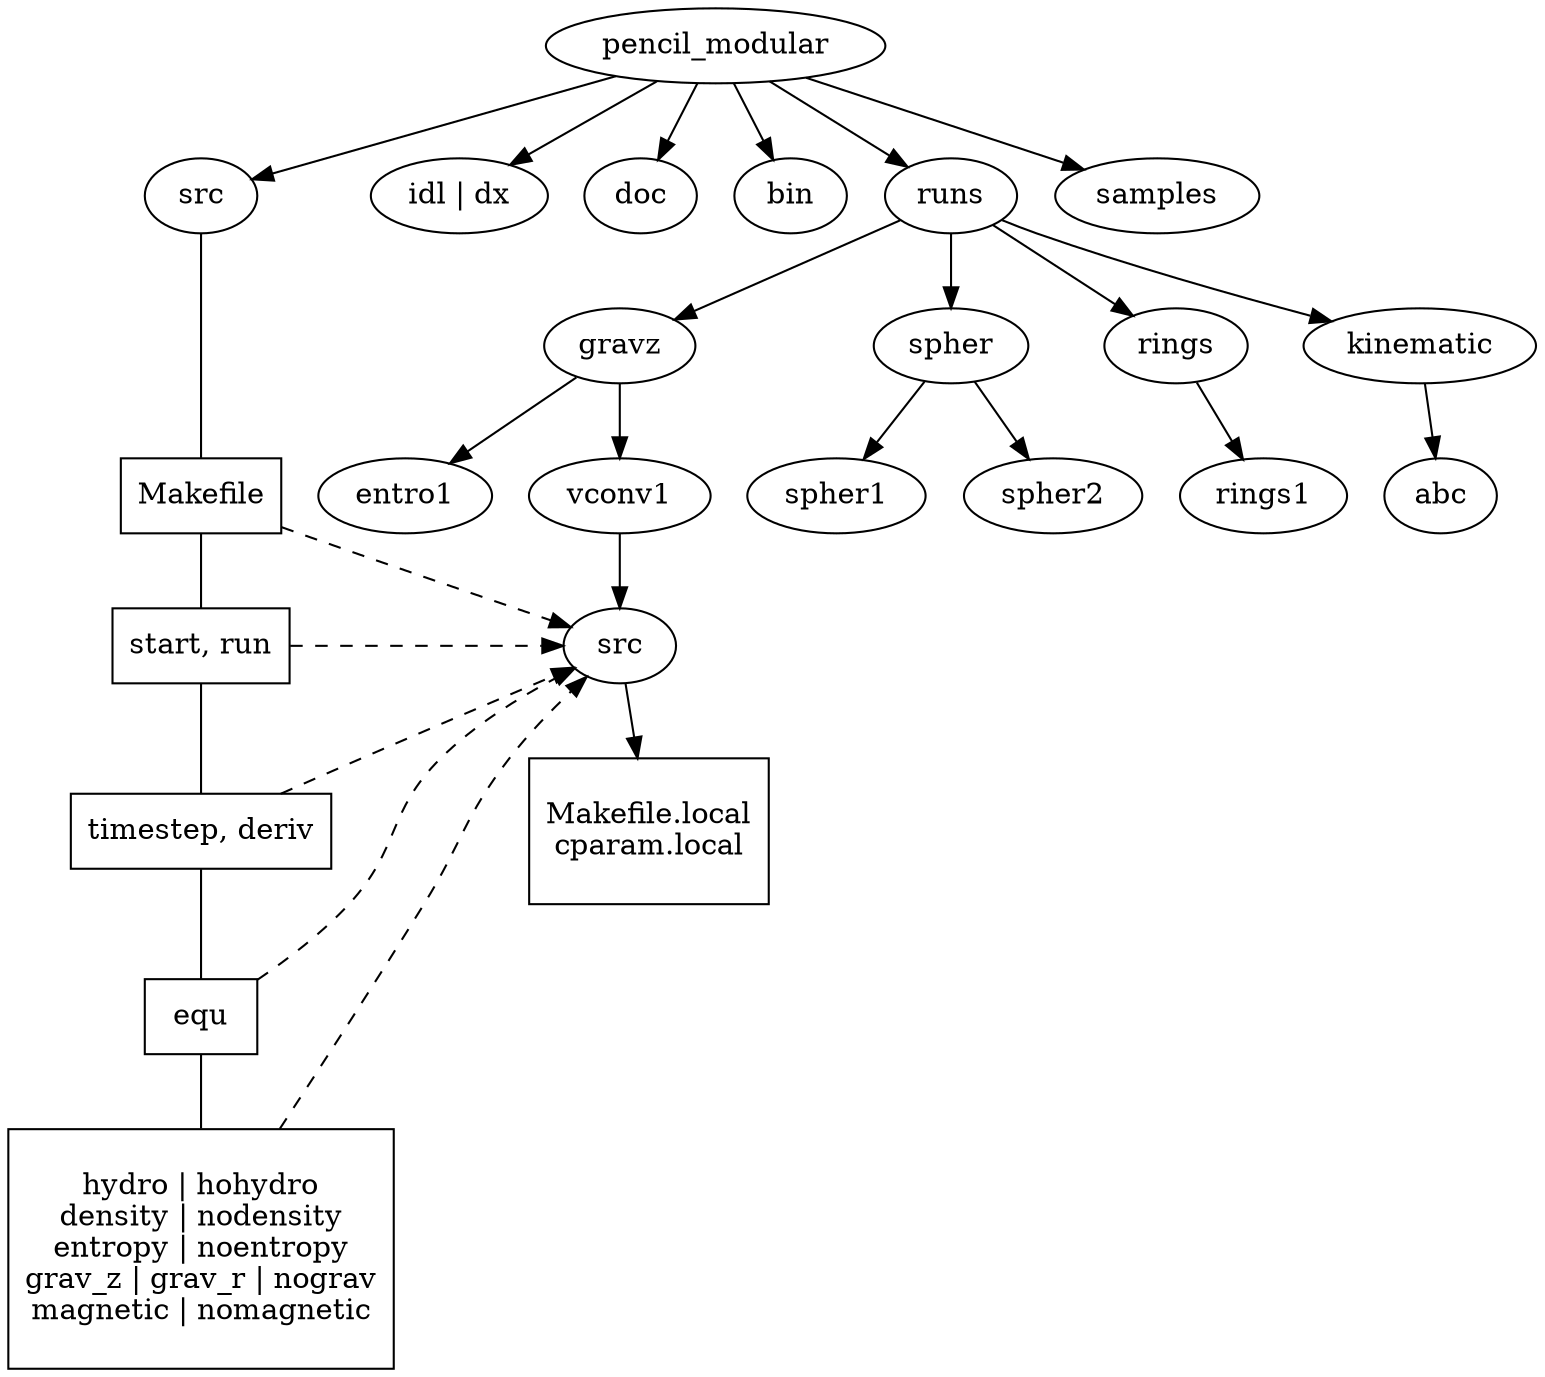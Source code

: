 /* Mutual dependencies for the pencil_modular code.
   Run this through
     dot -Tps structure.dot -o struct.ps
   to obtain a PostScript graph.
   `dot' is part of AT&T's `graphviz' package.
 */

digraph G {

  /* Top directory */
  node [shape=ellipse];
  { pencil_modular }

  /* */
  node [shape=ellipse];
  { rank=same; src; idl_dx; doc; bin; runs; samples }

  idl_dx [label="idl | dx"];

  pencil_modular -> src;
  pencil_modular -> idl_dx;
  pencil_modular -> bin;
  pencil_modular -> doc;
  pencil_modular -> runs;
  pencil_modular -> samples;

  runs->gravz    ->entro1;
  runs->spher    ->spher1;
  runs->rings    ->rings1;
  runs->kinematic->abc;

  gravz->vconv1;
  spher->spher2;


  /* Switch default to boxed (for files) */
  node [shape=box];
  { Makefile; startrun; scheme; equ; physics; }

  startrun [label="start, run"];
  scheme   [label="timestep, deriv"];
  physics  [label="\nhydro | hohydro\ndensity | nodensity\nentropy | noentropy\ngrav_z | grav_r | nograv\nmagnetic | nomagnetic\n\n"];

  src->Makefile->startrun->scheme->equ->physics [dir=none,weight=5];


  vconv1->src1[weight=5];
  src1 [shape=ellipse, label="src"];
  src1->src_local[weight=5];
  src_local[label="\nMakefile.local\ncparam.local\n\n"];


  /* Indicate links from src to runs/gravz/vconv1/src*/
  Makefile -> src1 [style=dashed];
  startrun -> src1 [style=dashed];
  scheme   -> src1 [style=dashed];
  equ      -> src1 [style=dashed];
  physics  -> src1 [style=dashed];

  { rank = same; startrun; src1 }
}
